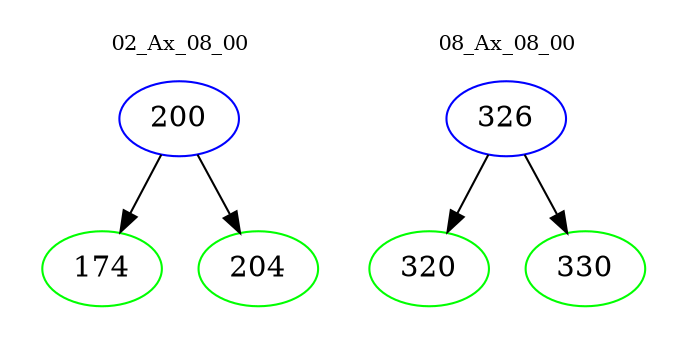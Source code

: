 digraph{
subgraph cluster_0 {
color = white
label = "02_Ax_08_00";
fontsize=10;
T0_200 [label="200", color="blue"]
T0_200 -> T0_174 [color="black"]
T0_174 [label="174", color="green"]
T0_200 -> T0_204 [color="black"]
T0_204 [label="204", color="green"]
}
subgraph cluster_1 {
color = white
label = "08_Ax_08_00";
fontsize=10;
T1_326 [label="326", color="blue"]
T1_326 -> T1_320 [color="black"]
T1_320 [label="320", color="green"]
T1_326 -> T1_330 [color="black"]
T1_330 [label="330", color="green"]
}
}
